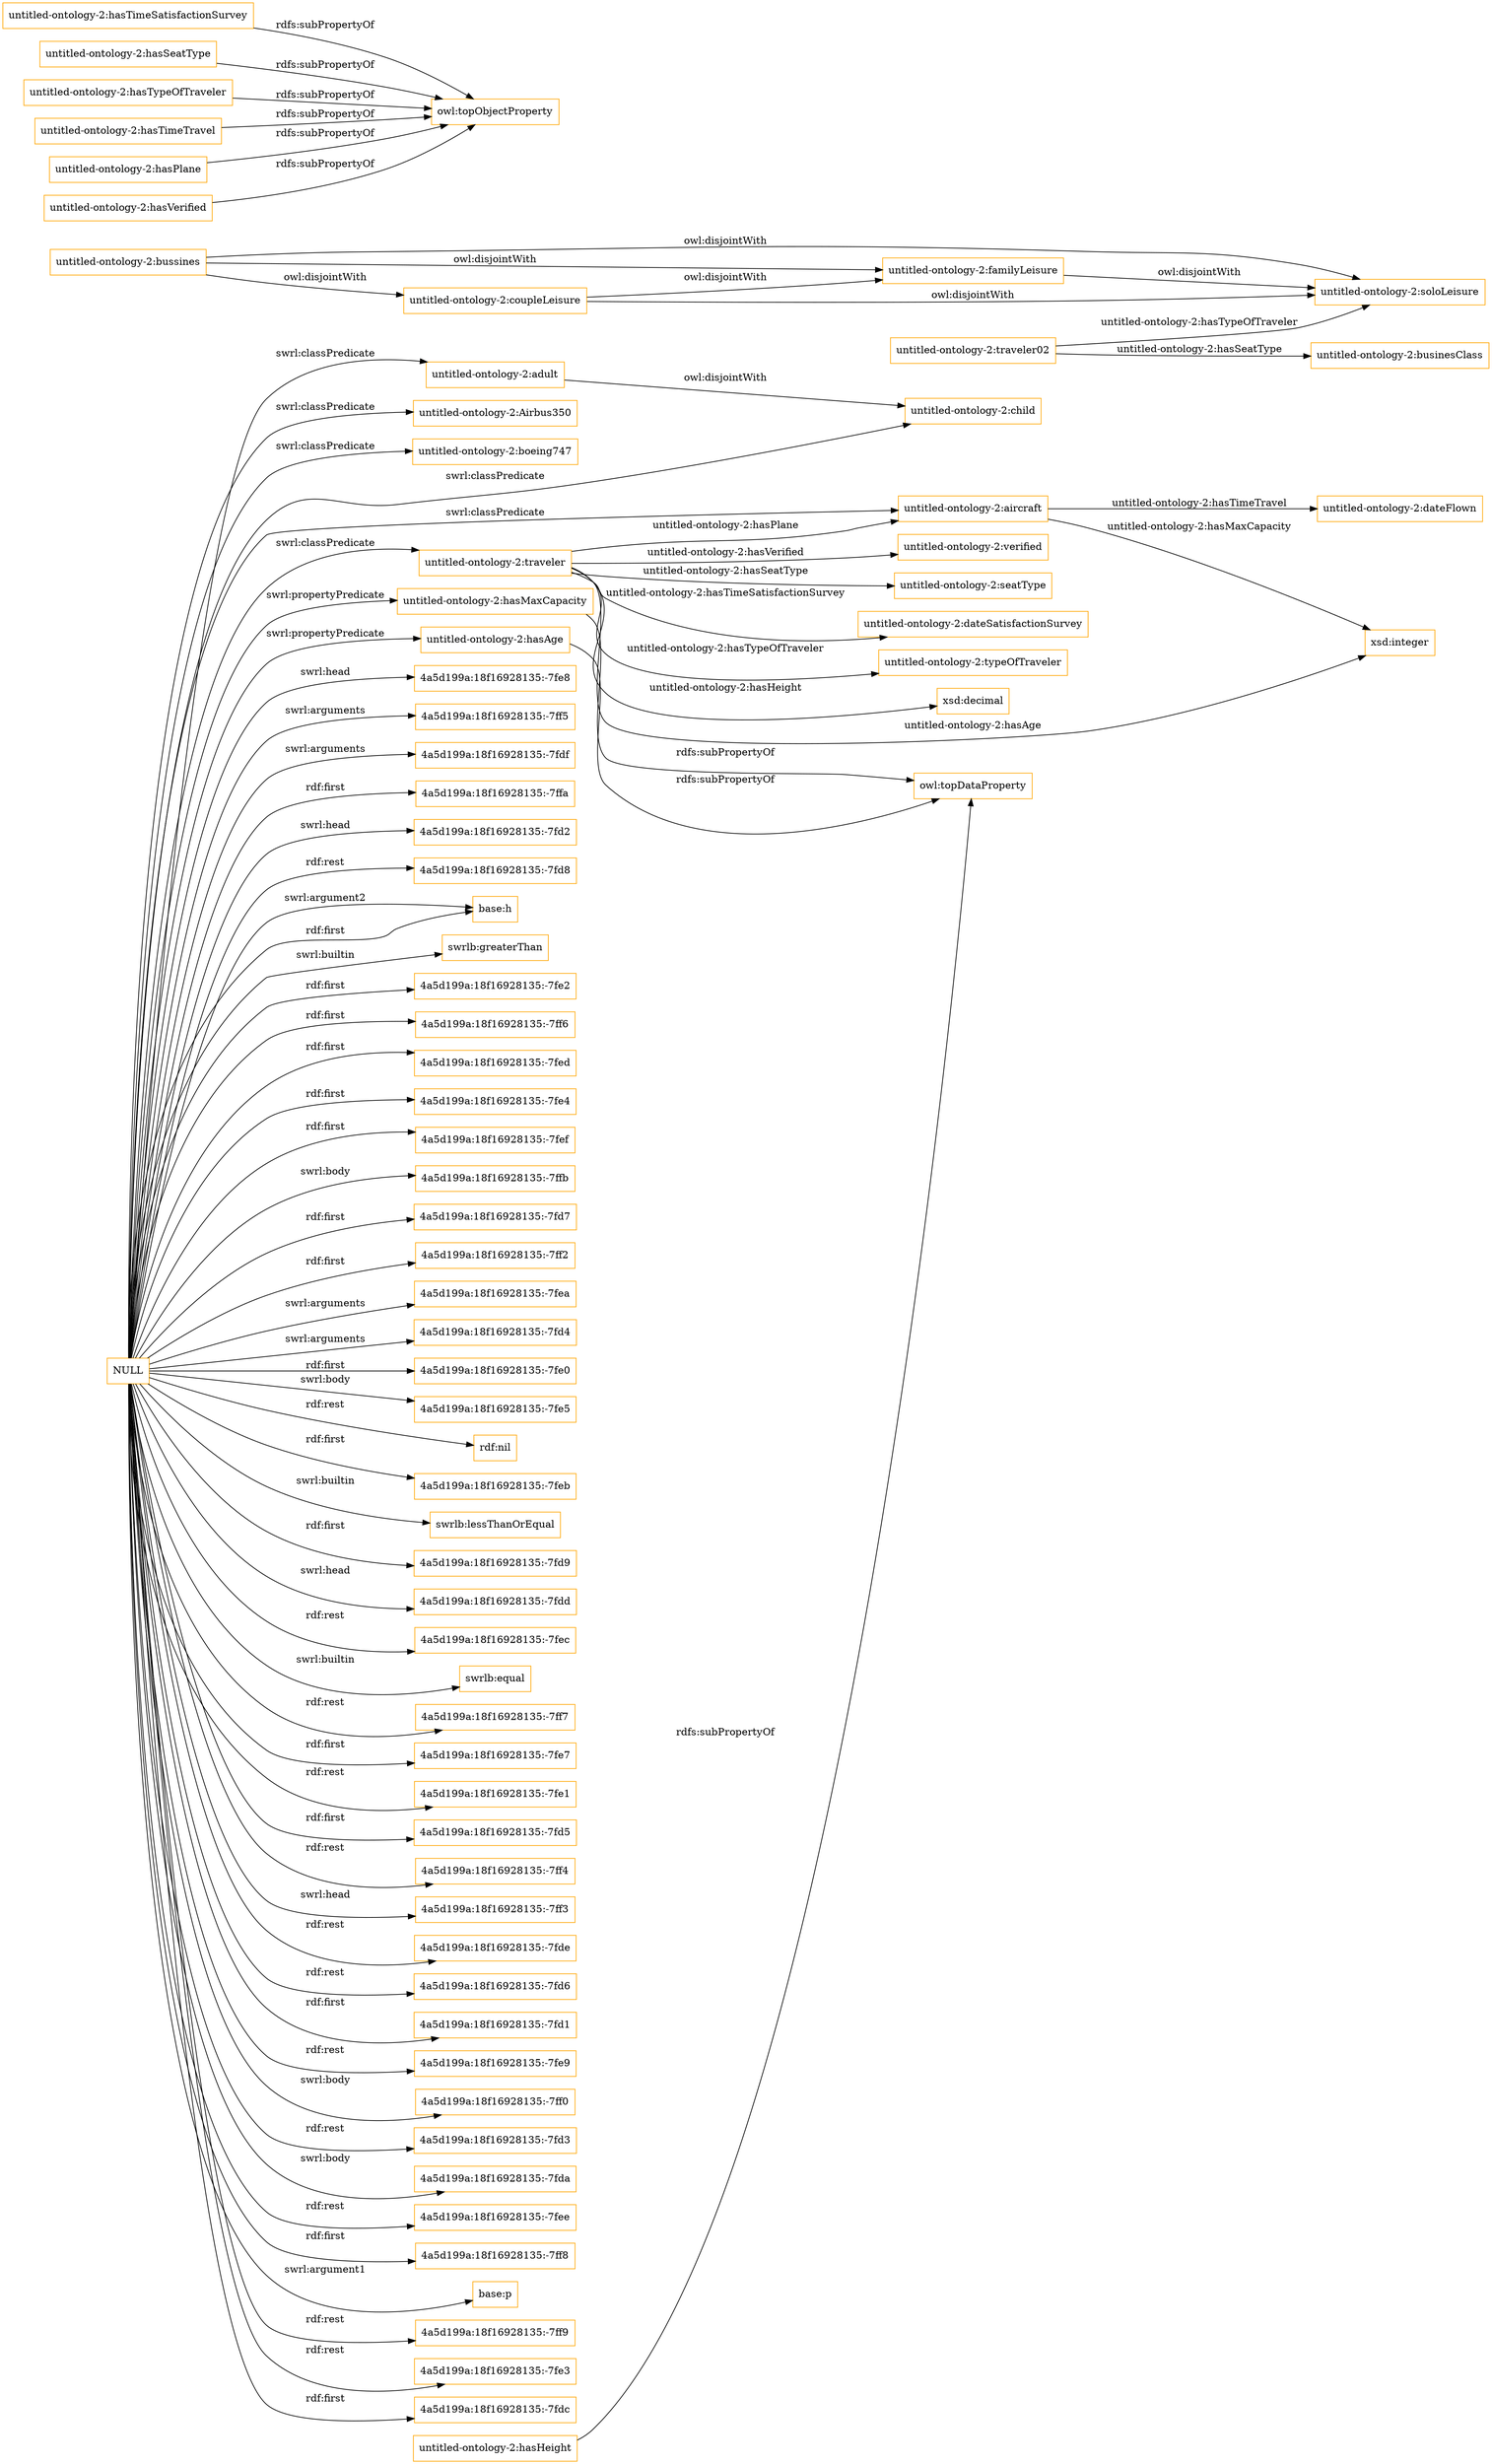 digraph ar2dtool_diagram { 
rankdir=LR;
size="1501"
node [shape = rectangle, color="orange"]; "untitled-ontology-2:adult" "untitled-ontology-2:verified" "untitled-ontology-2:soloLeisure" "untitled-ontology-2:Airbus350" "untitled-ontology-2:seatType" "untitled-ontology-2:bussines" "untitled-ontology-2:familyLeisure" "untitled-ontology-2:boeing747" "untitled-ontology-2:child" "untitled-ontology-2:dateFlown" "untitled-ontology-2:aircraft" "untitled-ontology-2:traveler" "untitled-ontology-2:coupleLeisure" "untitled-ontology-2:dateSatisfactionSurvey" "untitled-ontology-2:typeOfTraveler" ; /*classes style*/
	"untitled-ontology-2:hasHeight" -> "owl:topDataProperty" [ label = "rdfs:subPropertyOf" ];
	"untitled-ontology-2:hasMaxCapacity" -> "owl:topDataProperty" [ label = "rdfs:subPropertyOf" ];
	"untitled-ontology-2:hasTimeSatisfactionSurvey" -> "owl:topObjectProperty" [ label = "rdfs:subPropertyOf" ];
	"untitled-ontology-2:hasSeatType" -> "owl:topObjectProperty" [ label = "rdfs:subPropertyOf" ];
	"untitled-ontology-2:coupleLeisure" -> "untitled-ontology-2:soloLeisure" [ label = "owl:disjointWith" ];
	"untitled-ontology-2:coupleLeisure" -> "untitled-ontology-2:familyLeisure" [ label = "owl:disjointWith" ];
	"untitled-ontology-2:bussines" -> "untitled-ontology-2:soloLeisure" [ label = "owl:disjointWith" ];
	"untitled-ontology-2:bussines" -> "untitled-ontology-2:familyLeisure" [ label = "owl:disjointWith" ];
	"untitled-ontology-2:bussines" -> "untitled-ontology-2:coupleLeisure" [ label = "owl:disjointWith" ];
	"untitled-ontology-2:familyLeisure" -> "untitled-ontology-2:soloLeisure" [ label = "owl:disjointWith" ];
	"untitled-ontology-2:hasAge" -> "owl:topDataProperty" [ label = "rdfs:subPropertyOf" ];
	"untitled-ontology-2:adult" -> "untitled-ontology-2:child" [ label = "owl:disjointWith" ];
	"untitled-ontology-2:hasTypeOfTraveler" -> "owl:topObjectProperty" [ label = "rdfs:subPropertyOf" ];
	"untitled-ontology-2:hasTimeTravel" -> "owl:topObjectProperty" [ label = "rdfs:subPropertyOf" ];
	"untitled-ontology-2:hasPlane" -> "owl:topObjectProperty" [ label = "rdfs:subPropertyOf" ];
	"NULL" -> "4a5d199a:18f16928135:-7fe8" [ label = "swrl:head" ];
	"NULL" -> "4a5d199a:18f16928135:-7ff5" [ label = "swrl:arguments" ];
	"NULL" -> "4a5d199a:18f16928135:-7fdf" [ label = "swrl:arguments" ];
	"NULL" -> "4a5d199a:18f16928135:-7ffa" [ label = "rdf:first" ];
	"NULL" -> "4a5d199a:18f16928135:-7fd2" [ label = "swrl:head" ];
	"NULL" -> "untitled-ontology-2:Airbus350" [ label = "swrl:classPredicate" ];
	"NULL" -> "4a5d199a:18f16928135:-7fd8" [ label = "rdf:rest" ];
	"NULL" -> "base:h" [ label = "swrl:argument2" ];
	"NULL" -> "swrlb:greaterThan" [ label = "swrl:builtin" ];
	"NULL" -> "4a5d199a:18f16928135:-7fe2" [ label = "rdf:first" ];
	"NULL" -> "4a5d199a:18f16928135:-7ff6" [ label = "rdf:first" ];
	"NULL" -> "4a5d199a:18f16928135:-7fed" [ label = "rdf:first" ];
	"NULL" -> "4a5d199a:18f16928135:-7fe4" [ label = "rdf:first" ];
	"NULL" -> "untitled-ontology-2:hasAge" [ label = "swrl:propertyPredicate" ];
	"NULL" -> "4a5d199a:18f16928135:-7fef" [ label = "rdf:first" ];
	"NULL" -> "untitled-ontology-2:traveler" [ label = "swrl:classPredicate" ];
	"NULL" -> "4a5d199a:18f16928135:-7ffb" [ label = "swrl:body" ];
	"NULL" -> "4a5d199a:18f16928135:-7fd7" [ label = "rdf:first" ];
	"NULL" -> "4a5d199a:18f16928135:-7ff2" [ label = "rdf:first" ];
	"NULL" -> "untitled-ontology-2:child" [ label = "swrl:classPredicate" ];
	"NULL" -> "4a5d199a:18f16928135:-7fea" [ label = "swrl:arguments" ];
	"NULL" -> "4a5d199a:18f16928135:-7fd4" [ label = "swrl:arguments" ];
	"NULL" -> "4a5d199a:18f16928135:-7fe0" [ label = "rdf:first" ];
	"NULL" -> "untitled-ontology-2:hasMaxCapacity" [ label = "swrl:propertyPredicate" ];
	"NULL" -> "4a5d199a:18f16928135:-7fe5" [ label = "swrl:body" ];
	"NULL" -> "rdf:nil" [ label = "rdf:rest" ];
	"NULL" -> "4a5d199a:18f16928135:-7feb" [ label = "rdf:first" ];
	"NULL" -> "untitled-ontology-2:aircraft" [ label = "swrl:classPredicate" ];
	"NULL" -> "swrlb:lessThanOrEqual" [ label = "swrl:builtin" ];
	"NULL" -> "4a5d199a:18f16928135:-7fd9" [ label = "rdf:first" ];
	"NULL" -> "4a5d199a:18f16928135:-7fdd" [ label = "swrl:head" ];
	"NULL" -> "4a5d199a:18f16928135:-7fec" [ label = "rdf:rest" ];
	"NULL" -> "swrlb:equal" [ label = "swrl:builtin" ];
	"NULL" -> "4a5d199a:18f16928135:-7ff7" [ label = "rdf:rest" ];
	"NULL" -> "4a5d199a:18f16928135:-7fe7" [ label = "rdf:first" ];
	"NULL" -> "4a5d199a:18f16928135:-7fe1" [ label = "rdf:rest" ];
	"NULL" -> "4a5d199a:18f16928135:-7fd5" [ label = "rdf:first" ];
	"NULL" -> "4a5d199a:18f16928135:-7ff4" [ label = "rdf:rest" ];
	"NULL" -> "4a5d199a:18f16928135:-7ff3" [ label = "swrl:head" ];
	"NULL" -> "untitled-ontology-2:boeing747" [ label = "swrl:classPredicate" ];
	"NULL" -> "4a5d199a:18f16928135:-7fde" [ label = "rdf:rest" ];
	"NULL" -> "4a5d199a:18f16928135:-7fd6" [ label = "rdf:rest" ];
	"NULL" -> "4a5d199a:18f16928135:-7fd1" [ label = "rdf:first" ];
	"NULL" -> "4a5d199a:18f16928135:-7fe9" [ label = "rdf:rest" ];
	"NULL" -> "4a5d199a:18f16928135:-7ff0" [ label = "swrl:body" ];
	"NULL" -> "untitled-ontology-2:adult" [ label = "swrl:classPredicate" ];
	"NULL" -> "4a5d199a:18f16928135:-7fd3" [ label = "rdf:rest" ];
	"NULL" -> "4a5d199a:18f16928135:-7fda" [ label = "swrl:body" ];
	"NULL" -> "4a5d199a:18f16928135:-7fee" [ label = "rdf:rest" ];
	"NULL" -> "4a5d199a:18f16928135:-7ff8" [ label = "rdf:first" ];
	"NULL" -> "base:p" [ label = "swrl:argument1" ];
	"NULL" -> "4a5d199a:18f16928135:-7ff9" [ label = "rdf:rest" ];
	"NULL" -> "base:h" [ label = "rdf:first" ];
	"NULL" -> "4a5d199a:18f16928135:-7fe3" [ label = "rdf:rest" ];
	"NULL" -> "4a5d199a:18f16928135:-7fdc" [ label = "rdf:first" ];
	"untitled-ontology-2:hasVerified" -> "owl:topObjectProperty" [ label = "rdfs:subPropertyOf" ];
	"untitled-ontology-2:traveler02" -> "untitled-ontology-2:soloLeisure" [ label = "untitled-ontology-2:hasTypeOfTraveler" ];
	"untitled-ontology-2:traveler02" -> "untitled-ontology-2:businesClass" [ label = "untitled-ontology-2:hasSeatType" ];
	"untitled-ontology-2:traveler" -> "untitled-ontology-2:dateSatisfactionSurvey" [ label = "untitled-ontology-2:hasTimeSatisfactionSurvey" ];
	"untitled-ontology-2:traveler" -> "xsd:decimal" [ label = "untitled-ontology-2:hasHeight" ];
	"untitled-ontology-2:traveler" -> "untitled-ontology-2:seatType" [ label = "untitled-ontology-2:hasSeatType" ];
	"untitled-ontology-2:aircraft" -> "xsd:integer" [ label = "untitled-ontology-2:hasMaxCapacity" ];
	"untitled-ontology-2:traveler" -> "xsd:integer" [ label = "untitled-ontology-2:hasAge" ];
	"untitled-ontology-2:traveler" -> "untitled-ontology-2:verified" [ label = "untitled-ontology-2:hasVerified" ];
	"untitled-ontology-2:traveler" -> "untitled-ontology-2:aircraft" [ label = "untitled-ontology-2:hasPlane" ];
	"untitled-ontology-2:traveler" -> "untitled-ontology-2:typeOfTraveler" [ label = "untitled-ontology-2:hasTypeOfTraveler" ];
	"untitled-ontology-2:aircraft" -> "untitled-ontology-2:dateFlown" [ label = "untitled-ontology-2:hasTimeTravel" ];

}
